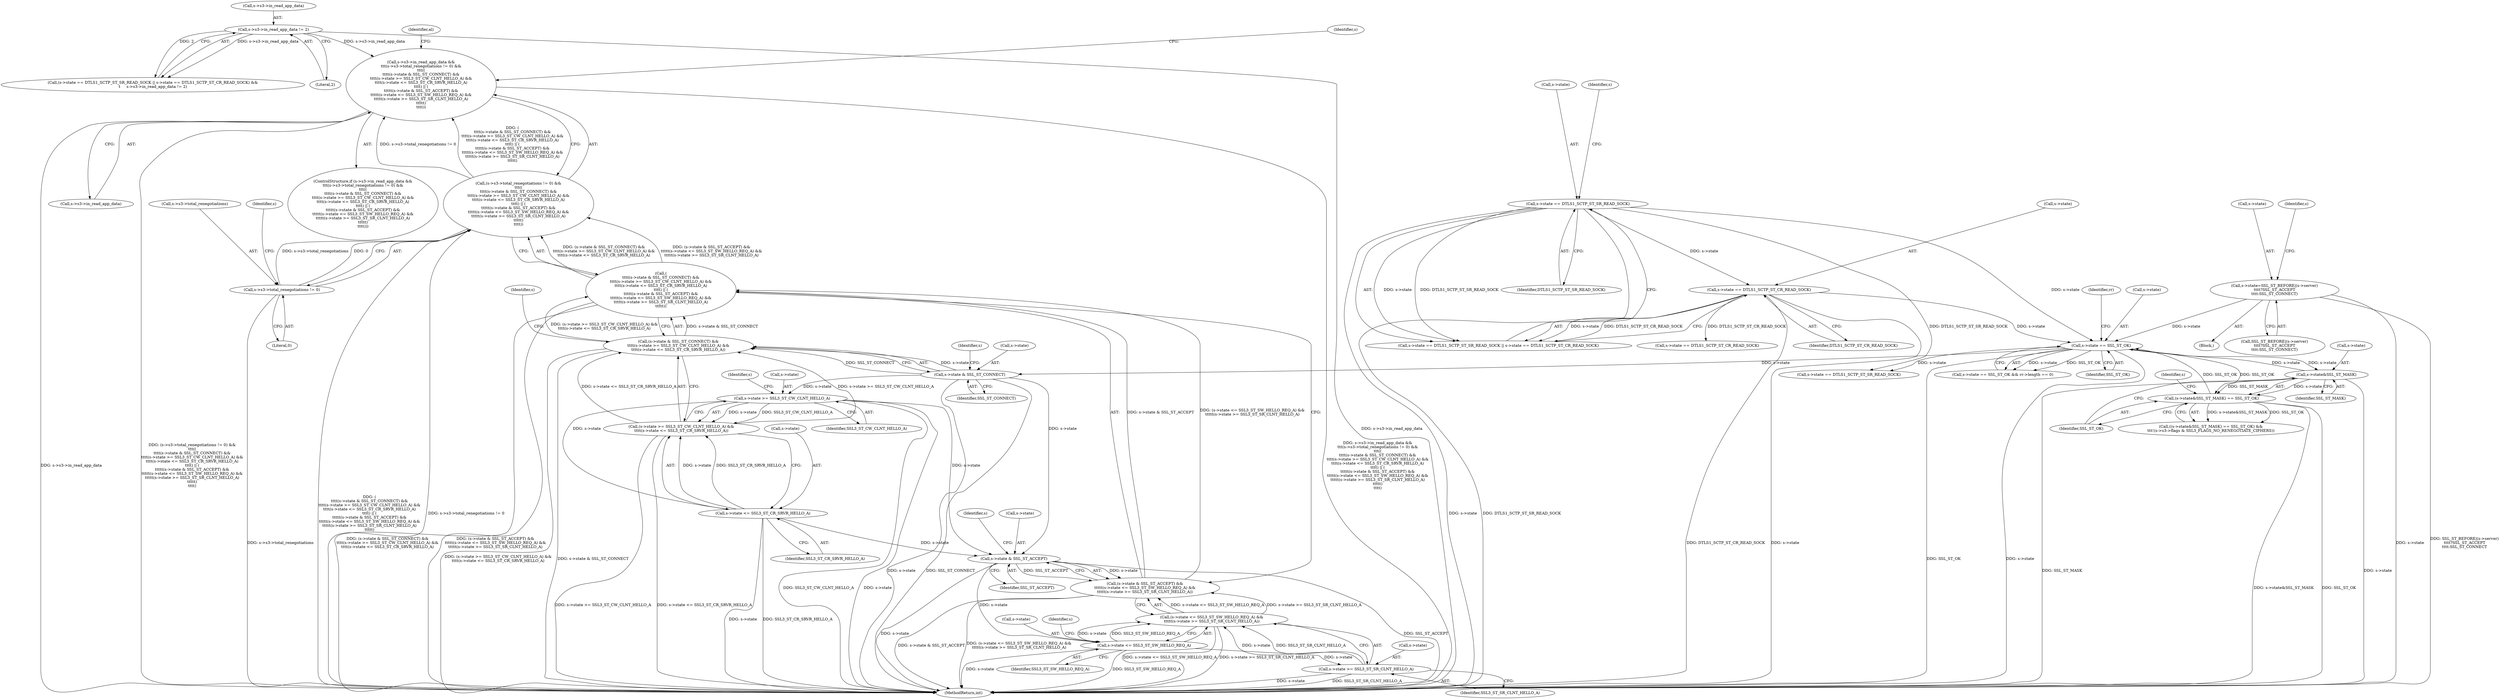 digraph "0_openssl_103b171d8fc282ef435f8de9afbf7782e312961f_3@API" {
"1001619" [label="(Call,s->s3->in_read_app_data &&\n\t\t\t(s->s3->total_renegotiations != 0) &&\n\t\t\t((\n\t\t\t\t(s->state & SSL_ST_CONNECT) &&\n\t\t\t\t(s->state >= SSL3_ST_CW_CLNT_HELLO_A) &&\n\t\t\t\t(s->state <= SSL3_ST_CR_SRVR_HELLO_A)\n\t\t\t\t) || (\n\t\t\t\t\t(s->state & SSL_ST_ACCEPT) &&\n\t\t\t\t\t(s->state <= SSL3_ST_SW_HELLO_REQ_A) &&\n\t\t\t\t\t(s->state >= SSL3_ST_SR_CLNT_HELLO_A)\n\t\t\t\t\t)\n\t\t\t\t))"];
"1000249" [label="(Call,s->s3->in_read_app_data != 2)"];
"1001625" [label="(Call,(s->s3->total_renegotiations != 0) &&\n\t\t\t((\n\t\t\t\t(s->state & SSL_ST_CONNECT) &&\n\t\t\t\t(s->state >= SSL3_ST_CW_CLNT_HELLO_A) &&\n\t\t\t\t(s->state <= SSL3_ST_CR_SRVR_HELLO_A)\n\t\t\t\t) || (\n\t\t\t\t\t(s->state & SSL_ST_ACCEPT) &&\n\t\t\t\t\t(s->state <= SSL3_ST_SW_HELLO_REQ_A) &&\n\t\t\t\t\t(s->state >= SSL3_ST_SR_CLNT_HELLO_A)\n\t\t\t\t\t)\n\t\t\t\t))"];
"1001626" [label="(Call,s->s3->total_renegotiations != 0)"];
"1001633" [label="(Call,(\n\t\t\t\t(s->state & SSL_ST_CONNECT) &&\n\t\t\t\t(s->state >= SSL3_ST_CW_CLNT_HELLO_A) &&\n\t\t\t\t(s->state <= SSL3_ST_CR_SRVR_HELLO_A)\n\t\t\t\t) || (\n\t\t\t\t\t(s->state & SSL_ST_ACCEPT) &&\n\t\t\t\t\t(s->state <= SSL3_ST_SW_HELLO_REQ_A) &&\n\t\t\t\t\t(s->state >= SSL3_ST_SR_CLNT_HELLO_A)\n\t\t\t\t\t))"];
"1001634" [label="(Call,(s->state & SSL_ST_CONNECT) &&\n\t\t\t\t(s->state >= SSL3_ST_CW_CLNT_HELLO_A) &&\n\t\t\t\t(s->state <= SSL3_ST_CR_SRVR_HELLO_A))"];
"1001635" [label="(Call,s->state & SSL_ST_CONNECT)"];
"1000294" [label="(Call,s->state == SSL_ST_OK)"];
"1001486" [label="(Call,s->state&SSL_ST_MASK)"];
"1001501" [label="(Call,s->state=SSL_ST_BEFORE|(s->server)\n\t\t\t\t?SSL_ST_ACCEPT\n\t\t\t\t:SSL_ST_CONNECT)"];
"1000239" [label="(Call,s->state == DTLS1_SCTP_ST_SR_READ_SOCK)"];
"1000244" [label="(Call,s->state == DTLS1_SCTP_ST_CR_READ_SOCK)"];
"1001485" [label="(Call,(s->state&SSL_ST_MASK) == SSL_ST_OK)"];
"1001640" [label="(Call,(s->state >= SSL3_ST_CW_CLNT_HELLO_A) &&\n\t\t\t\t(s->state <= SSL3_ST_CR_SRVR_HELLO_A))"];
"1001641" [label="(Call,s->state >= SSL3_ST_CW_CLNT_HELLO_A)"];
"1001646" [label="(Call,s->state <= SSL3_ST_CR_SRVR_HELLO_A)"];
"1001651" [label="(Call,(s->state & SSL_ST_ACCEPT) &&\n\t\t\t\t\t(s->state <= SSL3_ST_SW_HELLO_REQ_A) &&\n\t\t\t\t\t(s->state >= SSL3_ST_SR_CLNT_HELLO_A))"];
"1001652" [label="(Call,s->state & SSL_ST_ACCEPT)"];
"1001657" [label="(Call,(s->state <= SSL3_ST_SW_HELLO_REQ_A) &&\n\t\t\t\t\t(s->state >= SSL3_ST_SR_CLNT_HELLO_A))"];
"1001658" [label="(Call,s->state <= SSL3_ST_SW_HELLO_REQ_A)"];
"1001663" [label="(Call,s->state >= SSL3_ST_SR_CLNT_HELLO_A)"];
"1001667" [label="(Identifier,SSL3_ST_SR_CLNT_HELLO_A)"];
"1001643" [label="(Identifier,s)"];
"1001486" [label="(Call,s->state&SSL_ST_MASK)"];
"1000255" [label="(Literal,2)"];
"1001651" [label="(Call,(s->state & SSL_ST_ACCEPT) &&\n\t\t\t\t\t(s->state <= SSL3_ST_SW_HELLO_REQ_A) &&\n\t\t\t\t\t(s->state >= SSL3_ST_SR_CLNT_HELLO_A))"];
"1000246" [label="(Identifier,s)"];
"1001490" [label="(Identifier,SSL_ST_MASK)"];
"1001656" [label="(Identifier,SSL_ST_ACCEPT)"];
"1001682" [label="(Identifier,al)"];
"1001660" [label="(Identifier,s)"];
"1000243" [label="(Identifier,DTLS1_SCTP_ST_SR_READ_SOCK)"];
"1001641" [label="(Call,s->state >= SSL3_ST_CW_CLNT_HELLO_A)"];
"1000293" [label="(Call,s->state == SSL_ST_OK && rr->length == 0)"];
"1001642" [label="(Call,s->state)"];
"1000295" [label="(Call,s->state)"];
"1000245" [label="(Call,s->state)"];
"1000294" [label="(Call,s->state == SSL_ST_OK)"];
"1000298" [label="(Identifier,SSL_ST_OK)"];
"1001515" [label="(Identifier,s)"];
"1000244" [label="(Call,s->state == DTLS1_SCTP_ST_CR_READ_SOCK)"];
"1001620" [label="(Call,s->s3->in_read_app_data)"];
"1001659" [label="(Call,s->state)"];
"1001639" [label="(Identifier,SSL_ST_CONNECT)"];
"1001487" [label="(Call,s->state)"];
"1001672" [label="(Identifier,s)"];
"1001491" [label="(Identifier,SSL_ST_OK)"];
"1001635" [label="(Call,s->state & SSL_ST_CONNECT)"];
"1001502" [label="(Call,s->state)"];
"1001654" [label="(Identifier,s)"];
"1001645" [label="(Identifier,SSL3_ST_CW_CLNT_HELLO_A)"];
"1001625" [label="(Call,(s->s3->total_renegotiations != 0) &&\n\t\t\t((\n\t\t\t\t(s->state & SSL_ST_CONNECT) &&\n\t\t\t\t(s->state >= SSL3_ST_CW_CLNT_HELLO_A) &&\n\t\t\t\t(s->state <= SSL3_ST_CR_SRVR_HELLO_A)\n\t\t\t\t) || (\n\t\t\t\t\t(s->state & SSL_ST_ACCEPT) &&\n\t\t\t\t\t(s->state <= SSL3_ST_SW_HELLO_REQ_A) &&\n\t\t\t\t\t(s->state >= SSL3_ST_SR_CLNT_HELLO_A)\n\t\t\t\t\t)\n\t\t\t\t))"];
"1000237" [label="(Call,(s->state == DTLS1_SCTP_ST_SR_READ_SOCK || s->state == DTLS1_SCTP_ST_CR_READ_SOCK) &&\n\t     s->s3->in_read_app_data != 2)"];
"1001501" [label="(Call,s->state=SSL_ST_BEFORE|(s->server)\n\t\t\t\t?SSL_ST_ACCEPT\n\t\t\t\t:SSL_ST_CONNECT)"];
"1000240" [label="(Call,s->state)"];
"1000574" [label="(Call,s->state == DTLS1_SCTP_ST_CR_READ_SOCK)"];
"1001496" [label="(Identifier,s)"];
"1001697" [label="(MethodReturn,int)"];
"1001648" [label="(Identifier,s)"];
"1001653" [label="(Call,s->state)"];
"1000301" [label="(Identifier,rr)"];
"1001658" [label="(Call,s->state <= SSL3_ST_SW_HELLO_REQ_A)"];
"1000569" [label="(Call,s->state == DTLS1_SCTP_ST_SR_READ_SOCK)"];
"1001626" [label="(Call,s->s3->total_renegotiations != 0)"];
"1001505" [label="(Call,SSL_ST_BEFORE|(s->server)\n\t\t\t\t?SSL_ST_ACCEPT\n\t\t\t\t:SSL_ST_CONNECT)"];
"1000248" [label="(Identifier,DTLS1_SCTP_ST_CR_READ_SOCK)"];
"1001664" [label="(Call,s->state)"];
"1001650" [label="(Identifier,SSL3_ST_CR_SRVR_HELLO_A)"];
"1001485" [label="(Call,(s->state&SSL_ST_MASK) == SSL_ST_OK)"];
"1001646" [label="(Call,s->state <= SSL3_ST_CR_SRVR_HELLO_A)"];
"1001618" [label="(ControlStructure,if (s->s3->in_read_app_data &&\n\t\t\t(s->s3->total_renegotiations != 0) &&\n\t\t\t((\n\t\t\t\t(s->state & SSL_ST_CONNECT) &&\n\t\t\t\t(s->state >= SSL3_ST_CW_CLNT_HELLO_A) &&\n\t\t\t\t(s->state <= SSL3_ST_CR_SRVR_HELLO_A)\n\t\t\t\t) || (\n\t\t\t\t\t(s->state & SSL_ST_ACCEPT) &&\n\t\t\t\t\t(s->state <= SSL3_ST_SW_HELLO_REQ_A) &&\n\t\t\t\t\t(s->state >= SSL3_ST_SR_CLNT_HELLO_A)\n\t\t\t\t\t)\n\t\t\t\t)))"];
"1001619" [label="(Call,s->s3->in_read_app_data &&\n\t\t\t(s->s3->total_renegotiations != 0) &&\n\t\t\t((\n\t\t\t\t(s->state & SSL_ST_CONNECT) &&\n\t\t\t\t(s->state >= SSL3_ST_CW_CLNT_HELLO_A) &&\n\t\t\t\t(s->state <= SSL3_ST_CR_SRVR_HELLO_A)\n\t\t\t\t) || (\n\t\t\t\t\t(s->state & SSL_ST_ACCEPT) &&\n\t\t\t\t\t(s->state <= SSL3_ST_SW_HELLO_REQ_A) &&\n\t\t\t\t\t(s->state >= SSL3_ST_SR_CLNT_HELLO_A)\n\t\t\t\t\t)\n\t\t\t\t))"];
"1001627" [label="(Call,s->s3->total_renegotiations)"];
"1001484" [label="(Call,((s->state&SSL_ST_MASK) == SSL_ST_OK) &&\n\t\t\t!(s->s3->flags & SSL3_FLAGS_NO_RENEGOTIATE_CIPHERS))"];
"1001647" [label="(Call,s->state)"];
"1001632" [label="(Literal,0)"];
"1001637" [label="(Identifier,s)"];
"1001636" [label="(Call,s->state)"];
"1000238" [label="(Call,s->state == DTLS1_SCTP_ST_SR_READ_SOCK || s->state == DTLS1_SCTP_ST_CR_READ_SOCK)"];
"1001640" [label="(Call,(s->state >= SSL3_ST_CW_CLNT_HELLO_A) &&\n\t\t\t\t(s->state <= SSL3_ST_CR_SRVR_HELLO_A))"];
"1001665" [label="(Identifier,s)"];
"1000250" [label="(Call,s->s3->in_read_app_data)"];
"1001500" [label="(Block,)"];
"1001657" [label="(Call,(s->state <= SSL3_ST_SW_HELLO_REQ_A) &&\n\t\t\t\t\t(s->state >= SSL3_ST_SR_CLNT_HELLO_A))"];
"1001633" [label="(Call,(\n\t\t\t\t(s->state & SSL_ST_CONNECT) &&\n\t\t\t\t(s->state >= SSL3_ST_CW_CLNT_HELLO_A) &&\n\t\t\t\t(s->state <= SSL3_ST_CR_SRVR_HELLO_A)\n\t\t\t\t) || (\n\t\t\t\t\t(s->state & SSL_ST_ACCEPT) &&\n\t\t\t\t\t(s->state <= SSL3_ST_SW_HELLO_REQ_A) &&\n\t\t\t\t\t(s->state >= SSL3_ST_SR_CLNT_HELLO_A)\n\t\t\t\t\t))"];
"1001652" [label="(Call,s->state & SSL_ST_ACCEPT)"];
"1000239" [label="(Call,s->state == DTLS1_SCTP_ST_SR_READ_SOCK)"];
"1001662" [label="(Identifier,SSL3_ST_SW_HELLO_REQ_A)"];
"1001663" [label="(Call,s->state >= SSL3_ST_SR_CLNT_HELLO_A)"];
"1001634" [label="(Call,(s->state & SSL_ST_CONNECT) &&\n\t\t\t\t(s->state >= SSL3_ST_CW_CLNT_HELLO_A) &&\n\t\t\t\t(s->state <= SSL3_ST_CR_SRVR_HELLO_A))"];
"1000249" [label="(Call,s->s3->in_read_app_data != 2)"];
"1001619" -> "1001618"  [label="AST: "];
"1001619" -> "1001620"  [label="CFG: "];
"1001619" -> "1001625"  [label="CFG: "];
"1001620" -> "1001619"  [label="AST: "];
"1001625" -> "1001619"  [label="AST: "];
"1001672" -> "1001619"  [label="CFG: "];
"1001682" -> "1001619"  [label="CFG: "];
"1001619" -> "1001697"  [label="DDG: s->s3->in_read_app_data &&\n\t\t\t(s->s3->total_renegotiations != 0) &&\n\t\t\t((\n\t\t\t\t(s->state & SSL_ST_CONNECT) &&\n\t\t\t\t(s->state >= SSL3_ST_CW_CLNT_HELLO_A) &&\n\t\t\t\t(s->state <= SSL3_ST_CR_SRVR_HELLO_A)\n\t\t\t\t) || (\n\t\t\t\t\t(s->state & SSL_ST_ACCEPT) &&\n\t\t\t\t\t(s->state <= SSL3_ST_SW_HELLO_REQ_A) &&\n\t\t\t\t\t(s->state >= SSL3_ST_SR_CLNT_HELLO_A)\n\t\t\t\t\t)\n\t\t\t\t)"];
"1001619" -> "1001697"  [label="DDG: s->s3->in_read_app_data"];
"1001619" -> "1001697"  [label="DDG: (s->s3->total_renegotiations != 0) &&\n\t\t\t((\n\t\t\t\t(s->state & SSL_ST_CONNECT) &&\n\t\t\t\t(s->state >= SSL3_ST_CW_CLNT_HELLO_A) &&\n\t\t\t\t(s->state <= SSL3_ST_CR_SRVR_HELLO_A)\n\t\t\t\t) || (\n\t\t\t\t\t(s->state & SSL_ST_ACCEPT) &&\n\t\t\t\t\t(s->state <= SSL3_ST_SW_HELLO_REQ_A) &&\n\t\t\t\t\t(s->state >= SSL3_ST_SR_CLNT_HELLO_A)\n\t\t\t\t\t)\n\t\t\t\t)"];
"1000249" -> "1001619"  [label="DDG: s->s3->in_read_app_data"];
"1001625" -> "1001619"  [label="DDG: s->s3->total_renegotiations != 0"];
"1001625" -> "1001619"  [label="DDG: (\n\t\t\t\t(s->state & SSL_ST_CONNECT) &&\n\t\t\t\t(s->state >= SSL3_ST_CW_CLNT_HELLO_A) &&\n\t\t\t\t(s->state <= SSL3_ST_CR_SRVR_HELLO_A)\n\t\t\t\t) || (\n\t\t\t\t\t(s->state & SSL_ST_ACCEPT) &&\n\t\t\t\t\t(s->state <= SSL3_ST_SW_HELLO_REQ_A) &&\n\t\t\t\t\t(s->state >= SSL3_ST_SR_CLNT_HELLO_A)\n\t\t\t\t\t)"];
"1000249" -> "1000237"  [label="AST: "];
"1000249" -> "1000255"  [label="CFG: "];
"1000250" -> "1000249"  [label="AST: "];
"1000255" -> "1000249"  [label="AST: "];
"1000237" -> "1000249"  [label="CFG: "];
"1000249" -> "1001697"  [label="DDG: s->s3->in_read_app_data"];
"1000249" -> "1000237"  [label="DDG: s->s3->in_read_app_data"];
"1000249" -> "1000237"  [label="DDG: 2"];
"1001625" -> "1001626"  [label="CFG: "];
"1001625" -> "1001633"  [label="CFG: "];
"1001626" -> "1001625"  [label="AST: "];
"1001633" -> "1001625"  [label="AST: "];
"1001625" -> "1001697"  [label="DDG: (\n\t\t\t\t(s->state & SSL_ST_CONNECT) &&\n\t\t\t\t(s->state >= SSL3_ST_CW_CLNT_HELLO_A) &&\n\t\t\t\t(s->state <= SSL3_ST_CR_SRVR_HELLO_A)\n\t\t\t\t) || (\n\t\t\t\t\t(s->state & SSL_ST_ACCEPT) &&\n\t\t\t\t\t(s->state <= SSL3_ST_SW_HELLO_REQ_A) &&\n\t\t\t\t\t(s->state >= SSL3_ST_SR_CLNT_HELLO_A)\n\t\t\t\t\t)"];
"1001625" -> "1001697"  [label="DDG: s->s3->total_renegotiations != 0"];
"1001626" -> "1001625"  [label="DDG: s->s3->total_renegotiations"];
"1001626" -> "1001625"  [label="DDG: 0"];
"1001633" -> "1001625"  [label="DDG: (s->state & SSL_ST_CONNECT) &&\n\t\t\t\t(s->state >= SSL3_ST_CW_CLNT_HELLO_A) &&\n\t\t\t\t(s->state <= SSL3_ST_CR_SRVR_HELLO_A)"];
"1001633" -> "1001625"  [label="DDG: (s->state & SSL_ST_ACCEPT) &&\n\t\t\t\t\t(s->state <= SSL3_ST_SW_HELLO_REQ_A) &&\n\t\t\t\t\t(s->state >= SSL3_ST_SR_CLNT_HELLO_A)"];
"1001626" -> "1001632"  [label="CFG: "];
"1001627" -> "1001626"  [label="AST: "];
"1001632" -> "1001626"  [label="AST: "];
"1001637" -> "1001626"  [label="CFG: "];
"1001626" -> "1001697"  [label="DDG: s->s3->total_renegotiations"];
"1001633" -> "1001634"  [label="CFG: "];
"1001633" -> "1001651"  [label="CFG: "];
"1001634" -> "1001633"  [label="AST: "];
"1001651" -> "1001633"  [label="AST: "];
"1001633" -> "1001697"  [label="DDG: (s->state & SSL_ST_ACCEPT) &&\n\t\t\t\t\t(s->state <= SSL3_ST_SW_HELLO_REQ_A) &&\n\t\t\t\t\t(s->state >= SSL3_ST_SR_CLNT_HELLO_A)"];
"1001633" -> "1001697"  [label="DDG: (s->state & SSL_ST_CONNECT) &&\n\t\t\t\t(s->state >= SSL3_ST_CW_CLNT_HELLO_A) &&\n\t\t\t\t(s->state <= SSL3_ST_CR_SRVR_HELLO_A)"];
"1001634" -> "1001633"  [label="DDG: s->state & SSL_ST_CONNECT"];
"1001634" -> "1001633"  [label="DDG: (s->state >= SSL3_ST_CW_CLNT_HELLO_A) &&\n\t\t\t\t(s->state <= SSL3_ST_CR_SRVR_HELLO_A)"];
"1001651" -> "1001633"  [label="DDG: s->state & SSL_ST_ACCEPT"];
"1001651" -> "1001633"  [label="DDG: (s->state <= SSL3_ST_SW_HELLO_REQ_A) &&\n\t\t\t\t\t(s->state >= SSL3_ST_SR_CLNT_HELLO_A)"];
"1001634" -> "1001635"  [label="CFG: "];
"1001634" -> "1001640"  [label="CFG: "];
"1001635" -> "1001634"  [label="AST: "];
"1001640" -> "1001634"  [label="AST: "];
"1001654" -> "1001634"  [label="CFG: "];
"1001634" -> "1001697"  [label="DDG: (s->state >= SSL3_ST_CW_CLNT_HELLO_A) &&\n\t\t\t\t(s->state <= SSL3_ST_CR_SRVR_HELLO_A)"];
"1001634" -> "1001697"  [label="DDG: s->state & SSL_ST_CONNECT"];
"1001635" -> "1001634"  [label="DDG: s->state"];
"1001635" -> "1001634"  [label="DDG: SSL_ST_CONNECT"];
"1001640" -> "1001634"  [label="DDG: s->state >= SSL3_ST_CW_CLNT_HELLO_A"];
"1001640" -> "1001634"  [label="DDG: s->state <= SSL3_ST_CR_SRVR_HELLO_A"];
"1001635" -> "1001639"  [label="CFG: "];
"1001636" -> "1001635"  [label="AST: "];
"1001639" -> "1001635"  [label="AST: "];
"1001643" -> "1001635"  [label="CFG: "];
"1001635" -> "1001697"  [label="DDG: s->state"];
"1001635" -> "1001697"  [label="DDG: SSL_ST_CONNECT"];
"1000294" -> "1001635"  [label="DDG: s->state"];
"1001635" -> "1001641"  [label="DDG: s->state"];
"1001635" -> "1001652"  [label="DDG: s->state"];
"1000294" -> "1000293"  [label="AST: "];
"1000294" -> "1000298"  [label="CFG: "];
"1000295" -> "1000294"  [label="AST: "];
"1000298" -> "1000294"  [label="AST: "];
"1000301" -> "1000294"  [label="CFG: "];
"1000293" -> "1000294"  [label="CFG: "];
"1000294" -> "1001697"  [label="DDG: SSL_ST_OK"];
"1000294" -> "1001697"  [label="DDG: s->state"];
"1000294" -> "1000293"  [label="DDG: s->state"];
"1000294" -> "1000293"  [label="DDG: SSL_ST_OK"];
"1001486" -> "1000294"  [label="DDG: s->state"];
"1001501" -> "1000294"  [label="DDG: s->state"];
"1000239" -> "1000294"  [label="DDG: s->state"];
"1000244" -> "1000294"  [label="DDG: s->state"];
"1001485" -> "1000294"  [label="DDG: SSL_ST_OK"];
"1000294" -> "1000569"  [label="DDG: s->state"];
"1000294" -> "1001486"  [label="DDG: s->state"];
"1000294" -> "1001485"  [label="DDG: SSL_ST_OK"];
"1001486" -> "1001485"  [label="AST: "];
"1001486" -> "1001490"  [label="CFG: "];
"1001487" -> "1001486"  [label="AST: "];
"1001490" -> "1001486"  [label="AST: "];
"1001491" -> "1001486"  [label="CFG: "];
"1001486" -> "1001697"  [label="DDG: s->state"];
"1001486" -> "1001697"  [label="DDG: SSL_ST_MASK"];
"1001486" -> "1001485"  [label="DDG: s->state"];
"1001486" -> "1001485"  [label="DDG: SSL_ST_MASK"];
"1001501" -> "1001500"  [label="AST: "];
"1001501" -> "1001505"  [label="CFG: "];
"1001502" -> "1001501"  [label="AST: "];
"1001505" -> "1001501"  [label="AST: "];
"1001515" -> "1001501"  [label="CFG: "];
"1001501" -> "1001697"  [label="DDG: s->state"];
"1001501" -> "1001697"  [label="DDG: SSL_ST_BEFORE|(s->server)\n\t\t\t\t?SSL_ST_ACCEPT\n\t\t\t\t:SSL_ST_CONNECT"];
"1000239" -> "1000238"  [label="AST: "];
"1000239" -> "1000243"  [label="CFG: "];
"1000240" -> "1000239"  [label="AST: "];
"1000243" -> "1000239"  [label="AST: "];
"1000246" -> "1000239"  [label="CFG: "];
"1000238" -> "1000239"  [label="CFG: "];
"1000239" -> "1001697"  [label="DDG: s->state"];
"1000239" -> "1001697"  [label="DDG: DTLS1_SCTP_ST_SR_READ_SOCK"];
"1000239" -> "1000238"  [label="DDG: s->state"];
"1000239" -> "1000238"  [label="DDG: DTLS1_SCTP_ST_SR_READ_SOCK"];
"1000239" -> "1000244"  [label="DDG: s->state"];
"1000239" -> "1000569"  [label="DDG: DTLS1_SCTP_ST_SR_READ_SOCK"];
"1000244" -> "1000238"  [label="AST: "];
"1000244" -> "1000248"  [label="CFG: "];
"1000245" -> "1000244"  [label="AST: "];
"1000248" -> "1000244"  [label="AST: "];
"1000238" -> "1000244"  [label="CFG: "];
"1000244" -> "1001697"  [label="DDG: DTLS1_SCTP_ST_CR_READ_SOCK"];
"1000244" -> "1001697"  [label="DDG: s->state"];
"1000244" -> "1000238"  [label="DDG: s->state"];
"1000244" -> "1000238"  [label="DDG: DTLS1_SCTP_ST_CR_READ_SOCK"];
"1000244" -> "1000574"  [label="DDG: DTLS1_SCTP_ST_CR_READ_SOCK"];
"1001485" -> "1001484"  [label="AST: "];
"1001485" -> "1001491"  [label="CFG: "];
"1001491" -> "1001485"  [label="AST: "];
"1001496" -> "1001485"  [label="CFG: "];
"1001484" -> "1001485"  [label="CFG: "];
"1001485" -> "1001697"  [label="DDG: s->state&SSL_ST_MASK"];
"1001485" -> "1001697"  [label="DDG: SSL_ST_OK"];
"1001485" -> "1001484"  [label="DDG: s->state&SSL_ST_MASK"];
"1001485" -> "1001484"  [label="DDG: SSL_ST_OK"];
"1001640" -> "1001641"  [label="CFG: "];
"1001640" -> "1001646"  [label="CFG: "];
"1001641" -> "1001640"  [label="AST: "];
"1001646" -> "1001640"  [label="AST: "];
"1001640" -> "1001697"  [label="DDG: s->state <= SSL3_ST_CR_SRVR_HELLO_A"];
"1001640" -> "1001697"  [label="DDG: s->state >= SSL3_ST_CW_CLNT_HELLO_A"];
"1001641" -> "1001640"  [label="DDG: s->state"];
"1001641" -> "1001640"  [label="DDG: SSL3_ST_CW_CLNT_HELLO_A"];
"1001646" -> "1001640"  [label="DDG: s->state"];
"1001646" -> "1001640"  [label="DDG: SSL3_ST_CR_SRVR_HELLO_A"];
"1001641" -> "1001645"  [label="CFG: "];
"1001642" -> "1001641"  [label="AST: "];
"1001645" -> "1001641"  [label="AST: "];
"1001648" -> "1001641"  [label="CFG: "];
"1001641" -> "1001697"  [label="DDG: SSL3_ST_CW_CLNT_HELLO_A"];
"1001641" -> "1001697"  [label="DDG: s->state"];
"1001641" -> "1001646"  [label="DDG: s->state"];
"1001641" -> "1001652"  [label="DDG: s->state"];
"1001646" -> "1001650"  [label="CFG: "];
"1001647" -> "1001646"  [label="AST: "];
"1001650" -> "1001646"  [label="AST: "];
"1001646" -> "1001697"  [label="DDG: SSL3_ST_CR_SRVR_HELLO_A"];
"1001646" -> "1001697"  [label="DDG: s->state"];
"1001646" -> "1001652"  [label="DDG: s->state"];
"1001651" -> "1001652"  [label="CFG: "];
"1001651" -> "1001657"  [label="CFG: "];
"1001652" -> "1001651"  [label="AST: "];
"1001657" -> "1001651"  [label="AST: "];
"1001651" -> "1001697"  [label="DDG: s->state & SSL_ST_ACCEPT"];
"1001651" -> "1001697"  [label="DDG: (s->state <= SSL3_ST_SW_HELLO_REQ_A) &&\n\t\t\t\t\t(s->state >= SSL3_ST_SR_CLNT_HELLO_A)"];
"1001652" -> "1001651"  [label="DDG: s->state"];
"1001652" -> "1001651"  [label="DDG: SSL_ST_ACCEPT"];
"1001657" -> "1001651"  [label="DDG: s->state <= SSL3_ST_SW_HELLO_REQ_A"];
"1001657" -> "1001651"  [label="DDG: s->state >= SSL3_ST_SR_CLNT_HELLO_A"];
"1001652" -> "1001656"  [label="CFG: "];
"1001653" -> "1001652"  [label="AST: "];
"1001656" -> "1001652"  [label="AST: "];
"1001660" -> "1001652"  [label="CFG: "];
"1001652" -> "1001697"  [label="DDG: SSL_ST_ACCEPT"];
"1001652" -> "1001697"  [label="DDG: s->state"];
"1001652" -> "1001658"  [label="DDG: s->state"];
"1001657" -> "1001658"  [label="CFG: "];
"1001657" -> "1001663"  [label="CFG: "];
"1001658" -> "1001657"  [label="AST: "];
"1001663" -> "1001657"  [label="AST: "];
"1001657" -> "1001697"  [label="DDG: s->state <= SSL3_ST_SW_HELLO_REQ_A"];
"1001657" -> "1001697"  [label="DDG: s->state >= SSL3_ST_SR_CLNT_HELLO_A"];
"1001658" -> "1001657"  [label="DDG: s->state"];
"1001658" -> "1001657"  [label="DDG: SSL3_ST_SW_HELLO_REQ_A"];
"1001663" -> "1001657"  [label="DDG: s->state"];
"1001663" -> "1001657"  [label="DDG: SSL3_ST_SR_CLNT_HELLO_A"];
"1001658" -> "1001662"  [label="CFG: "];
"1001659" -> "1001658"  [label="AST: "];
"1001662" -> "1001658"  [label="AST: "];
"1001665" -> "1001658"  [label="CFG: "];
"1001658" -> "1001697"  [label="DDG: SSL3_ST_SW_HELLO_REQ_A"];
"1001658" -> "1001697"  [label="DDG: s->state"];
"1001658" -> "1001663"  [label="DDG: s->state"];
"1001663" -> "1001667"  [label="CFG: "];
"1001664" -> "1001663"  [label="AST: "];
"1001667" -> "1001663"  [label="AST: "];
"1001663" -> "1001697"  [label="DDG: SSL3_ST_SR_CLNT_HELLO_A"];
"1001663" -> "1001697"  [label="DDG: s->state"];
}

